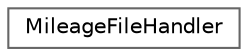 digraph "Graphical Class Hierarchy"
{
 // LATEX_PDF_SIZE
  bgcolor="transparent";
  edge [fontname=Helvetica,fontsize=10,labelfontname=Helvetica,labelfontsize=10];
  node [fontname=Helvetica,fontsize=10,shape=box,height=0.2,width=0.4];
  rankdir="LR";
  Node0 [id="Node000000",label="MileageFileHandler",height=0.2,width=0.4,color="grey40", fillcolor="white", style="filled",URL="$classMileageFileHandler.html",tooltip=" "];
}
